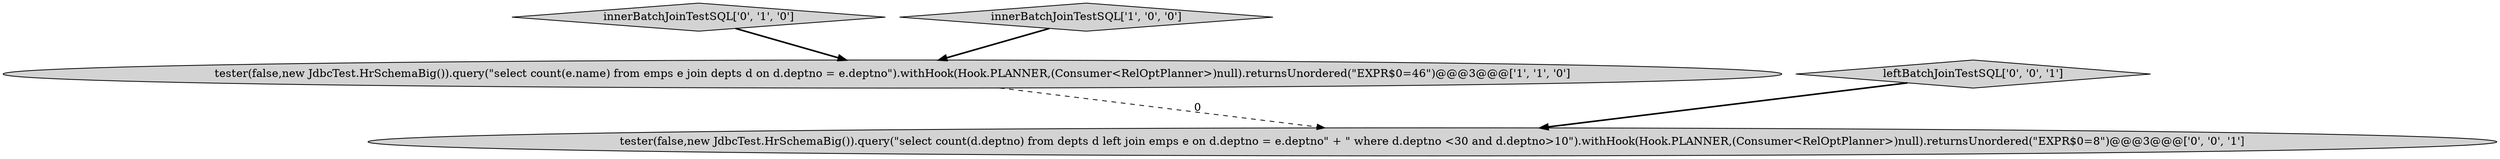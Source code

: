 digraph {
2 [style = filled, label = "innerBatchJoinTestSQL['0', '1', '0']", fillcolor = lightgray, shape = diamond image = "AAA0AAABBB2BBB"];
3 [style = filled, label = "tester(false,new JdbcTest.HrSchemaBig()).query(\"select count(d.deptno) from depts d left join emps e on d.deptno = e.deptno\" + \" where d.deptno <30 and d.deptno>10\").withHook(Hook.PLANNER,(Consumer<RelOptPlanner>)null).returnsUnordered(\"EXPR$0=8\")@@@3@@@['0', '0', '1']", fillcolor = lightgray, shape = ellipse image = "AAA0AAABBB3BBB"];
1 [style = filled, label = "innerBatchJoinTestSQL['1', '0', '0']", fillcolor = lightgray, shape = diamond image = "AAA0AAABBB1BBB"];
4 [style = filled, label = "leftBatchJoinTestSQL['0', '0', '1']", fillcolor = lightgray, shape = diamond image = "AAA0AAABBB3BBB"];
0 [style = filled, label = "tester(false,new JdbcTest.HrSchemaBig()).query(\"select count(e.name) from emps e join depts d on d.deptno = e.deptno\").withHook(Hook.PLANNER,(Consumer<RelOptPlanner>)null).returnsUnordered(\"EXPR$0=46\")@@@3@@@['1', '1', '0']", fillcolor = lightgray, shape = ellipse image = "AAA0AAABBB1BBB"];
2->0 [style = bold, label=""];
0->3 [style = dashed, label="0"];
1->0 [style = bold, label=""];
4->3 [style = bold, label=""];
}
